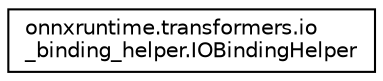 digraph "Graphical Class Hierarchy"
{
 // LATEX_PDF_SIZE
  edge [fontname="Helvetica",fontsize="10",labelfontname="Helvetica",labelfontsize="10"];
  node [fontname="Helvetica",fontsize="10",shape=record];
  rankdir="LR";
  Node0 [label="onnxruntime.transformers.io\l_binding_helper.IOBindingHelper",height=0.2,width=0.4,color="black", fillcolor="white", style="filled",URL="$classonnxruntime_1_1transformers_1_1io__binding__helper_1_1IOBindingHelper.html",tooltip=" "];
}
